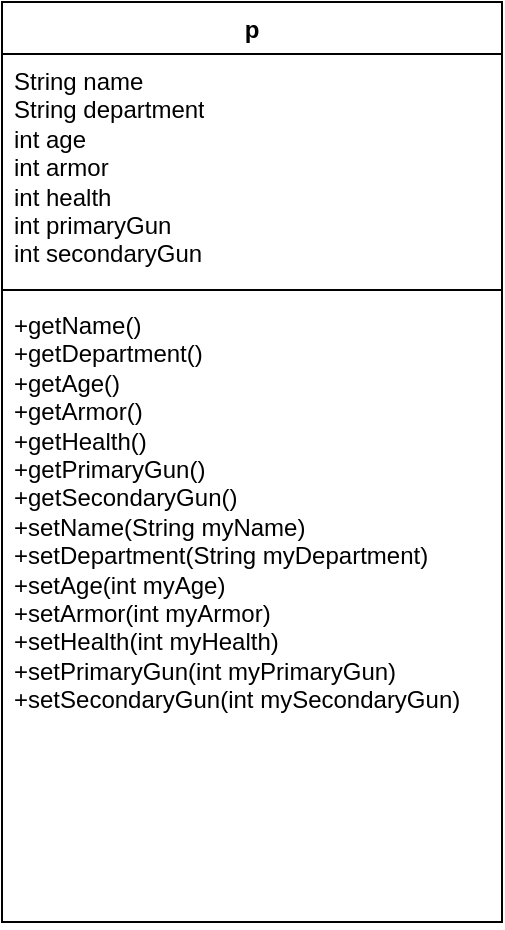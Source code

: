 <mxfile version="22.1.11" type="github">
  <diagram id="C5RBs43oDa-KdzZeNtuy" name="Page-1">
    <mxGraphModel dx="2013" dy="740" grid="1" gridSize="10" guides="1" tooltips="1" connect="1" arrows="1" fold="1" page="1" pageScale="1" pageWidth="827" pageHeight="1169" math="0" shadow="0">
      <root>
        <mxCell id="WIyWlLk6GJQsqaUBKTNV-0" />
        <mxCell id="WIyWlLk6GJQsqaUBKTNV-1" parent="WIyWlLk6GJQsqaUBKTNV-0" />
        <mxCell id="NlOmEx-S1s1jkpWfvt1N-0" value="p" style="swimlane;fontStyle=1;align=center;verticalAlign=top;childLayout=stackLayout;horizontal=1;startSize=26;horizontalStack=0;resizeParent=1;resizeParentMax=0;resizeLast=0;collapsible=1;marginBottom=0;whiteSpace=wrap;html=1;" vertex="1" parent="WIyWlLk6GJQsqaUBKTNV-1">
          <mxGeometry x="400" y="50" width="250" height="460" as="geometry" />
        </mxCell>
        <mxCell id="NlOmEx-S1s1jkpWfvt1N-1" value="String name&lt;br&gt;String department&lt;br&gt;int age&lt;br&gt;int armor&lt;br&gt;int health&lt;br&gt;int primaryGun&lt;br&gt;int secondaryGun" style="text;strokeColor=none;fillColor=none;align=left;verticalAlign=top;spacingLeft=4;spacingRight=4;overflow=hidden;rotatable=0;points=[[0,0.5],[1,0.5]];portConstraint=eastwest;whiteSpace=wrap;html=1;" vertex="1" parent="NlOmEx-S1s1jkpWfvt1N-0">
          <mxGeometry y="26" width="250" height="114" as="geometry" />
        </mxCell>
        <mxCell id="NlOmEx-S1s1jkpWfvt1N-2" value="" style="line;strokeWidth=1;fillColor=none;align=left;verticalAlign=middle;spacingTop=-1;spacingLeft=3;spacingRight=3;rotatable=0;labelPosition=right;points=[];portConstraint=eastwest;strokeColor=inherit;" vertex="1" parent="NlOmEx-S1s1jkpWfvt1N-0">
          <mxGeometry y="140" width="250" height="8" as="geometry" />
        </mxCell>
        <mxCell id="NlOmEx-S1s1jkpWfvt1N-3" value="+getName()&lt;br&gt;+getDepartment()&lt;br&gt;+getAge()&lt;br&gt;+getArmor()&lt;br&gt;+getHealth()&lt;br&gt;+getPrimaryGun()&lt;br&gt;+getSecondaryGun()&lt;br&gt;+setName(String myName)&lt;br&gt;+setDepartment(String myDepartment)&lt;br&gt;+setAge(int myAge)&lt;br&gt;+setArmor(int myArmor)&lt;br&gt;+setHealth(int myHealth)&lt;br&gt;+setPrimaryGun(int myPrimaryGun)&lt;br&gt;+setSecondaryGun(int mySecondaryGun)&lt;br&gt;" style="text;strokeColor=none;fillColor=none;align=left;verticalAlign=top;spacingLeft=4;spacingRight=4;overflow=hidden;rotatable=0;points=[[0,0.5],[1,0.5]];portConstraint=eastwest;whiteSpace=wrap;html=1;" vertex="1" parent="NlOmEx-S1s1jkpWfvt1N-0">
          <mxGeometry y="148" width="250" height="312" as="geometry" />
        </mxCell>
      </root>
    </mxGraphModel>
  </diagram>
</mxfile>
